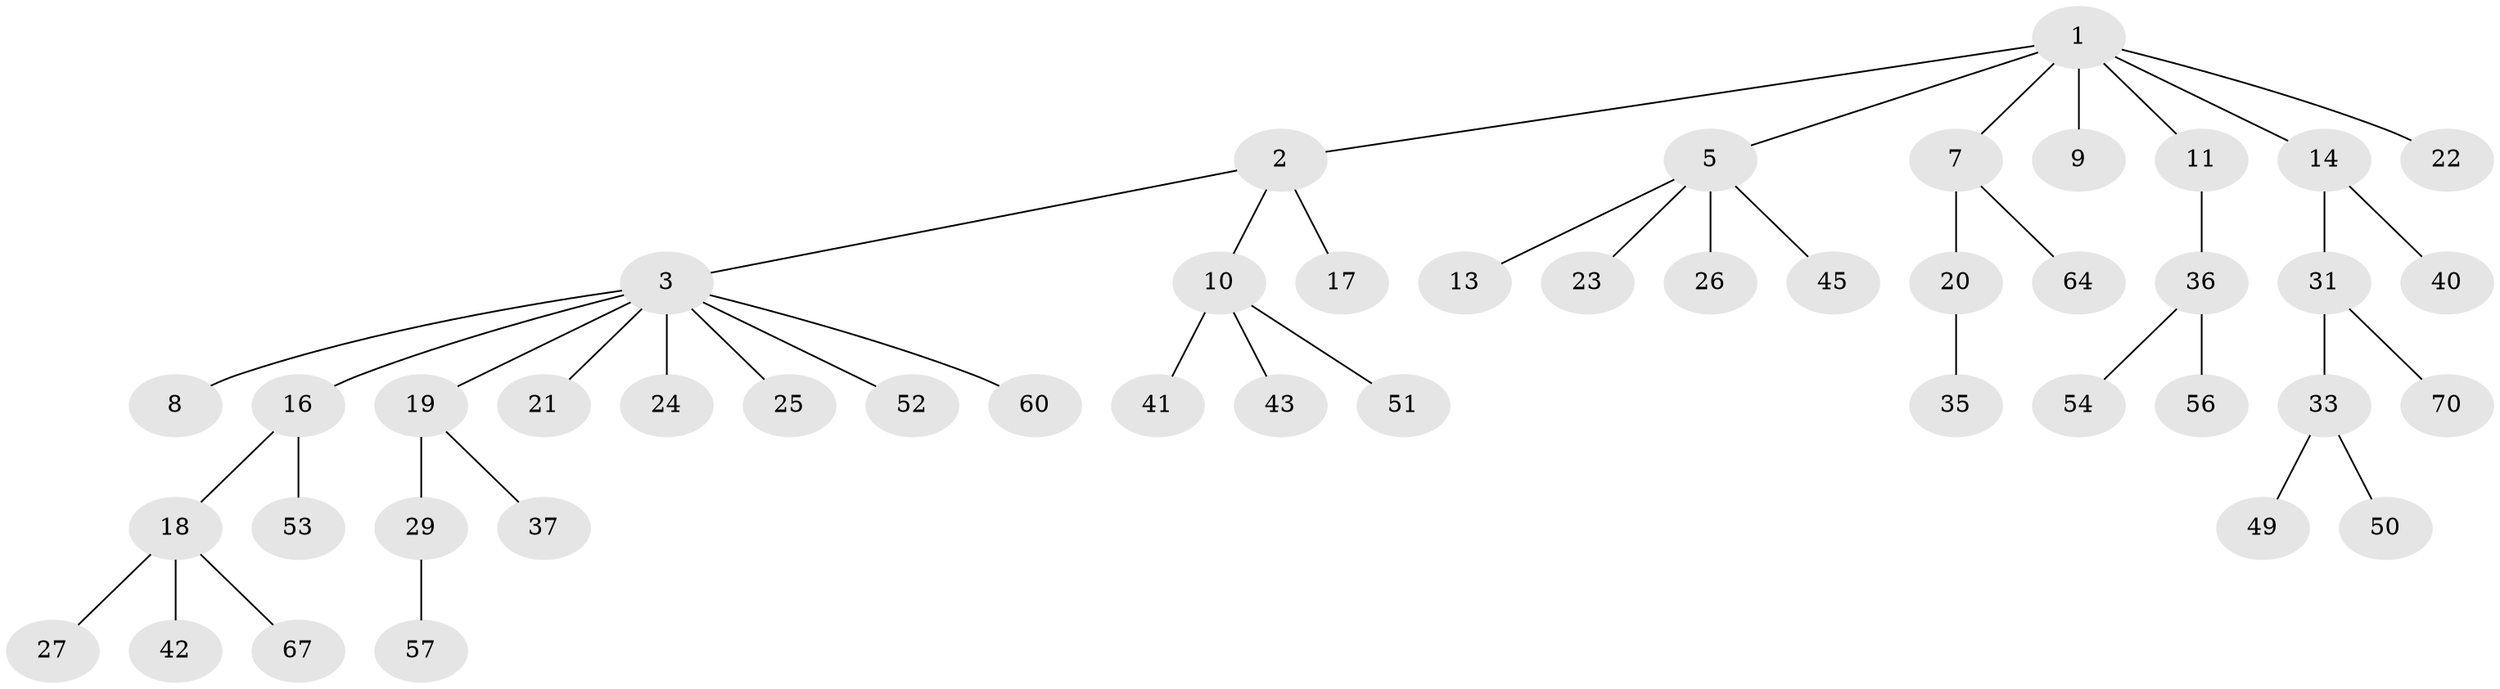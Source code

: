 // original degree distribution, {5: 0.028169014084507043, 4: 0.09859154929577464, 8: 0.014084507042253521, 2: 0.23943661971830985, 3: 0.11267605633802817, 1: 0.5070422535211268}
// Generated by graph-tools (version 1.1) at 2025/42/03/06/25 10:42:06]
// undirected, 46 vertices, 45 edges
graph export_dot {
graph [start="1"]
  node [color=gray90,style=filled];
  1 [super="+6"];
  2 [super="+4"];
  3 [super="+30"];
  5 [super="+44"];
  7 [super="+15"];
  8 [super="+46"];
  9 [super="+69"];
  10 [super="+12"];
  11 [super="+65"];
  13 [super="+47"];
  14 [super="+55"];
  16 [super="+38"];
  17;
  18 [super="+48"];
  19;
  20 [super="+28"];
  21 [super="+39"];
  22 [super="+32"];
  23;
  24 [super="+63"];
  25;
  26;
  27 [super="+68"];
  29 [super="+58"];
  31 [super="+61"];
  33 [super="+34"];
  35;
  36 [super="+66"];
  37 [super="+62"];
  40 [super="+71"];
  41;
  42;
  43;
  45;
  49;
  50;
  51;
  52;
  53;
  54;
  56 [super="+59"];
  57;
  60;
  64;
  67;
  70;
  1 -- 2;
  1 -- 5;
  1 -- 7;
  1 -- 11;
  1 -- 22;
  1 -- 9;
  1 -- 14;
  2 -- 3;
  2 -- 17;
  2 -- 10;
  3 -- 8;
  3 -- 16;
  3 -- 19;
  3 -- 21;
  3 -- 24;
  3 -- 25;
  3 -- 52;
  3 -- 60;
  5 -- 13;
  5 -- 23;
  5 -- 26;
  5 -- 45;
  7 -- 64;
  7 -- 20;
  10 -- 41;
  10 -- 43;
  10 -- 51;
  11 -- 36;
  14 -- 31;
  14 -- 40;
  16 -- 18;
  16 -- 53;
  18 -- 27;
  18 -- 42;
  18 -- 67;
  19 -- 29;
  19 -- 37;
  20 -- 35;
  29 -- 57;
  31 -- 33;
  31 -- 70;
  33 -- 49;
  33 -- 50;
  36 -- 54;
  36 -- 56;
}
